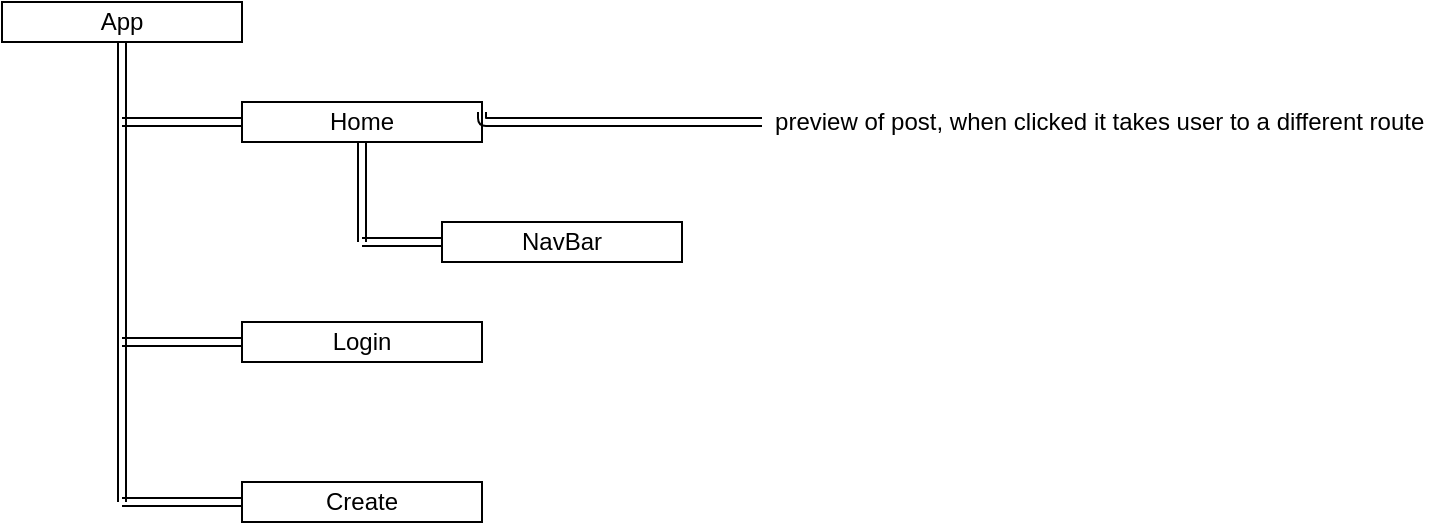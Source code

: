 <mxfile>
    <diagram id="w9QubMDbxZy7kOJR6wyI" name="Page-1">
        <mxGraphModel dx="2512" dy="445" grid="1" gridSize="10" guides="1" tooltips="1" connect="1" arrows="1" fold="1" page="1" pageScale="1" pageWidth="850" pageHeight="1100" math="0" shadow="0">
            <root>
                <mxCell id="0"/>
                <mxCell id="1" parent="0"/>
                <mxCell id="15" style="edgeStyle=orthogonalEdgeStyle;shape=link;html=1;exitX=0.5;exitY=1;exitDx=0;exitDy=0;" edge="1" parent="1" source="2">
                    <mxGeometry relative="1" as="geometry">
                        <mxPoint x="-1620" y="260" as="targetPoint"/>
                    </mxGeometry>
                </mxCell>
                <mxCell id="2" value="App" style="whiteSpace=wrap;html=1;" vertex="1" parent="1">
                    <mxGeometry x="-1680" y="10" width="120" height="20" as="geometry"/>
                </mxCell>
                <mxCell id="16" style="edgeStyle=orthogonalEdgeStyle;shape=link;html=1;exitX=0;exitY=0.5;exitDx=0;exitDy=0;" edge="1" parent="1" source="5">
                    <mxGeometry relative="1" as="geometry">
                        <mxPoint x="-1620" y="70" as="targetPoint"/>
                    </mxGeometry>
                </mxCell>
                <mxCell id="17" style="edgeStyle=orthogonalEdgeStyle;shape=link;html=1;exitX=0.5;exitY=1;exitDx=0;exitDy=0;" edge="1" parent="1" source="5">
                    <mxGeometry relative="1" as="geometry">
                        <mxPoint x="-1500" y="130" as="targetPoint"/>
                    </mxGeometry>
                </mxCell>
                <mxCell id="5" value="Home" style="whiteSpace=wrap;html=1;" vertex="1" parent="1">
                    <mxGeometry x="-1560" y="60" width="120" height="20" as="geometry"/>
                </mxCell>
                <mxCell id="19" style="edgeStyle=orthogonalEdgeStyle;shape=link;html=1;exitX=0;exitY=0.5;exitDx=0;exitDy=0;" edge="1" parent="1" source="6">
                    <mxGeometry relative="1" as="geometry">
                        <mxPoint x="-1620" y="180" as="targetPoint"/>
                    </mxGeometry>
                </mxCell>
                <mxCell id="6" value="Login" style="whiteSpace=wrap;html=1;" vertex="1" parent="1">
                    <mxGeometry x="-1560" y="170" width="120" height="20" as="geometry"/>
                </mxCell>
                <mxCell id="20" style="edgeStyle=orthogonalEdgeStyle;shape=link;html=1;exitX=0;exitY=0.5;exitDx=0;exitDy=0;" edge="1" parent="1" source="8">
                    <mxGeometry relative="1" as="geometry">
                        <mxPoint x="-1620" y="260" as="targetPoint"/>
                    </mxGeometry>
                </mxCell>
                <mxCell id="8" value="Create" style="whiteSpace=wrap;html=1;" vertex="1" parent="1">
                    <mxGeometry x="-1560" y="250" width="120" height="20" as="geometry"/>
                </mxCell>
                <mxCell id="18" style="edgeStyle=orthogonalEdgeStyle;shape=link;html=1;exitX=0;exitY=0.5;exitDx=0;exitDy=0;" edge="1" parent="1" source="10">
                    <mxGeometry relative="1" as="geometry">
                        <mxPoint x="-1500" y="130" as="targetPoint"/>
                    </mxGeometry>
                </mxCell>
                <mxCell id="10" value="NavBar" style="whiteSpace=wrap;html=1;" vertex="1" parent="1">
                    <mxGeometry x="-1460" y="120" width="120" height="20" as="geometry"/>
                </mxCell>
                <mxCell id="23" value="" style="edgeStyle=orthogonalEdgeStyle;shape=link;html=1;exitX=1;exitY=0.25;exitDx=0;exitDy=0;" edge="1" parent="1" source="5" target="22">
                    <mxGeometry relative="1" as="geometry">
                        <mxPoint x="-1400" y="70" as="sourcePoint"/>
                        <Array as="points">
                            <mxPoint x="-1440" y="70"/>
                        </Array>
                    </mxGeometry>
                </mxCell>
                <mxCell id="22" value="preview of post, when clicked it takes user to a different route&amp;nbsp;" style="text;html=1;align=center;verticalAlign=middle;resizable=0;points=[];autosize=1;strokeColor=none;fillColor=none;" vertex="1" parent="1">
                    <mxGeometry x="-1300" y="60" width="340" height="20" as="geometry"/>
                </mxCell>
            </root>
        </mxGraphModel>
    </diagram>
</mxfile>